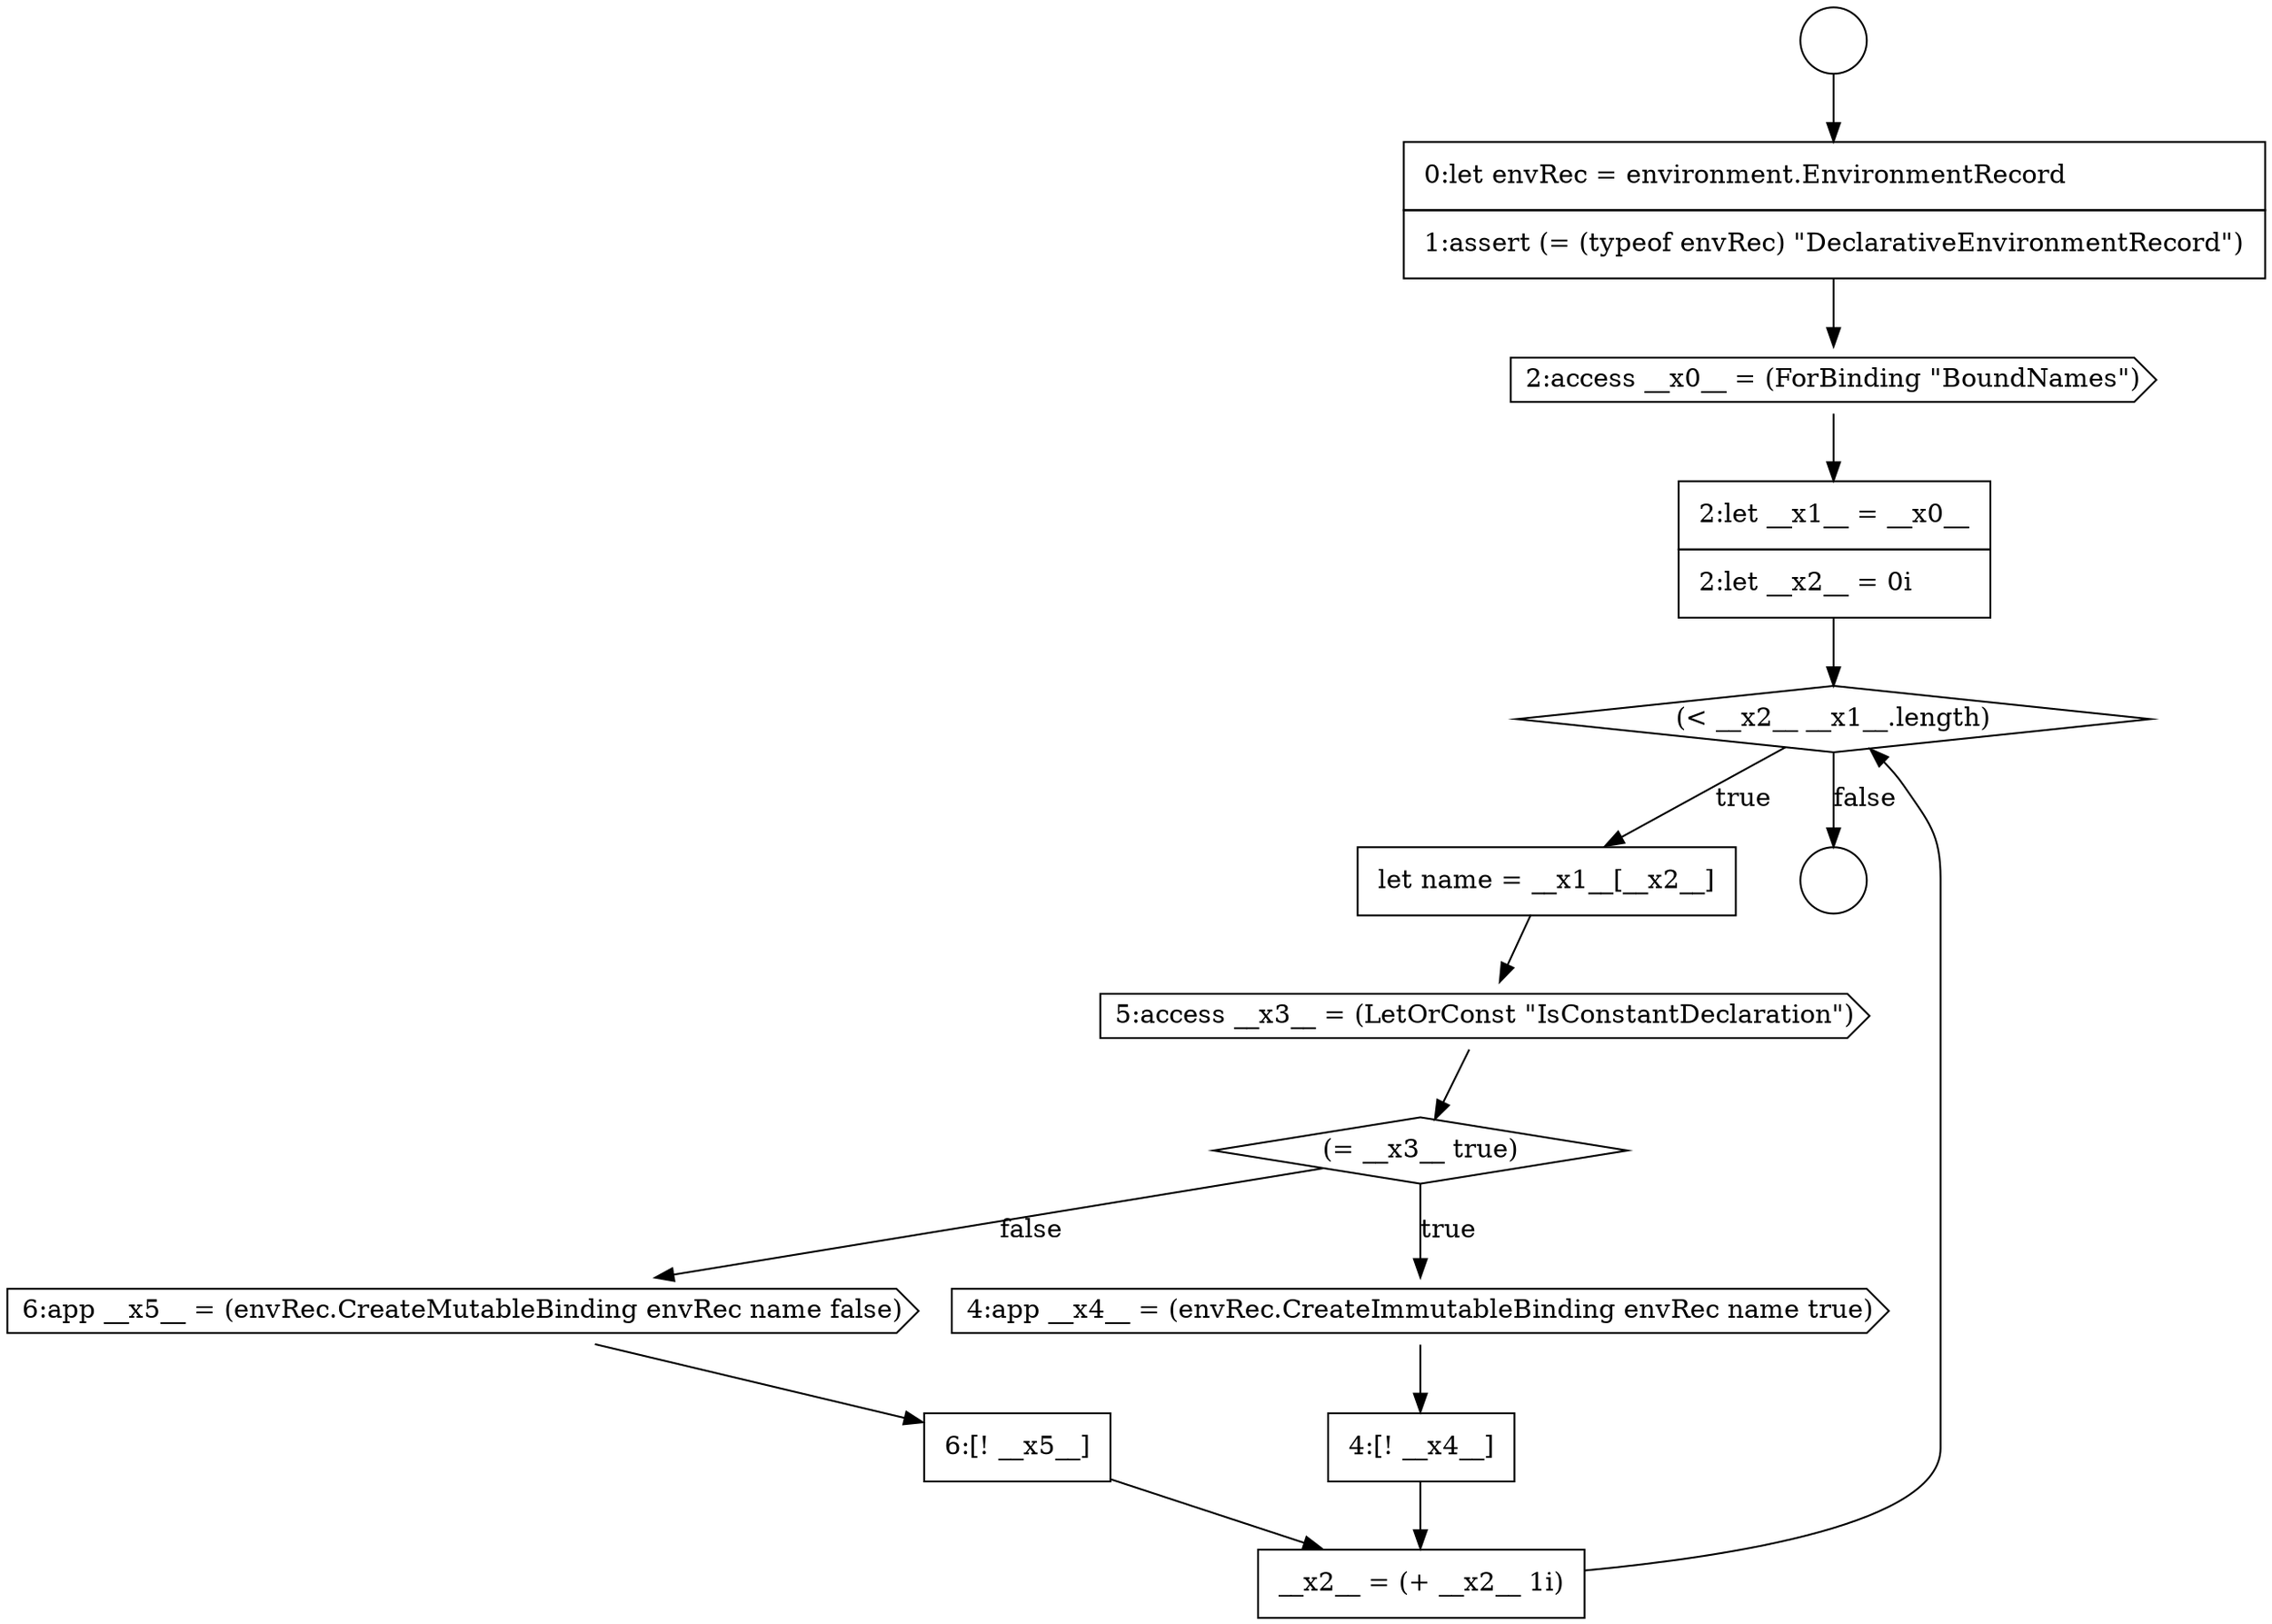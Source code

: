 digraph {
  node6602 [shape=none, margin=0, label=<<font color="black">
    <table border="0" cellborder="1" cellspacing="0" cellpadding="10">
      <tr><td align="left">0:let envRec = environment.EnvironmentRecord</td></tr>
      <tr><td align="left">1:assert (= (typeof envRec) &quot;DeclarativeEnvironmentRecord&quot;)</td></tr>
    </table>
  </font>> color="black" fillcolor="white" style=filled]
  node6608 [shape=diamond, label=<<font color="black">(= __x3__ true)</font>> color="black" fillcolor="white" style=filled]
  node6611 [shape=cds, label=<<font color="black">6:app __x5__ = (envRec.CreateMutableBinding envRec name false)</font>> color="black" fillcolor="white" style=filled]
  node6605 [shape=diamond, label=<<font color="black">(&lt; __x2__ __x1__.length)</font>> color="black" fillcolor="white" style=filled]
  node6603 [shape=cds, label=<<font color="black">2:access __x0__ = (ForBinding &quot;BoundNames&quot;)</font>> color="black" fillcolor="white" style=filled]
  node6610 [shape=none, margin=0, label=<<font color="black">
    <table border="0" cellborder="1" cellspacing="0" cellpadding="10">
      <tr><td align="left">4:[! __x4__]</td></tr>
    </table>
  </font>> color="black" fillcolor="white" style=filled]
  node6606 [shape=none, margin=0, label=<<font color="black">
    <table border="0" cellborder="1" cellspacing="0" cellpadding="10">
      <tr><td align="left">let name = __x1__[__x2__]</td></tr>
    </table>
  </font>> color="black" fillcolor="white" style=filled]
  node6609 [shape=cds, label=<<font color="black">4:app __x4__ = (envRec.CreateImmutableBinding envRec name true)</font>> color="black" fillcolor="white" style=filled]
  node6601 [shape=circle label=" " color="black" fillcolor="white" style=filled]
  node6607 [shape=cds, label=<<font color="black">5:access __x3__ = (LetOrConst &quot;IsConstantDeclaration&quot;)</font>> color="black" fillcolor="white" style=filled]
  node6600 [shape=circle label=" " color="black" fillcolor="white" style=filled]
  node6612 [shape=none, margin=0, label=<<font color="black">
    <table border="0" cellborder="1" cellspacing="0" cellpadding="10">
      <tr><td align="left">6:[! __x5__]</td></tr>
    </table>
  </font>> color="black" fillcolor="white" style=filled]
  node6613 [shape=none, margin=0, label=<<font color="black">
    <table border="0" cellborder="1" cellspacing="0" cellpadding="10">
      <tr><td align="left">__x2__ = (+ __x2__ 1i)</td></tr>
    </table>
  </font>> color="black" fillcolor="white" style=filled]
  node6604 [shape=none, margin=0, label=<<font color="black">
    <table border="0" cellborder="1" cellspacing="0" cellpadding="10">
      <tr><td align="left">2:let __x1__ = __x0__</td></tr>
      <tr><td align="left">2:let __x2__ = 0i</td></tr>
    </table>
  </font>> color="black" fillcolor="white" style=filled]
  node6600 -> node6602 [ color="black"]
  node6604 -> node6605 [ color="black"]
  node6603 -> node6604 [ color="black"]
  node6607 -> node6608 [ color="black"]
  node6609 -> node6610 [ color="black"]
  node6610 -> node6613 [ color="black"]
  node6608 -> node6609 [label=<<font color="black">true</font>> color="black"]
  node6608 -> node6611 [label=<<font color="black">false</font>> color="black"]
  node6605 -> node6606 [label=<<font color="black">true</font>> color="black"]
  node6605 -> node6601 [label=<<font color="black">false</font>> color="black"]
  node6612 -> node6613 [ color="black"]
  node6606 -> node6607 [ color="black"]
  node6602 -> node6603 [ color="black"]
  node6613 -> node6605 [ color="black"]
  node6611 -> node6612 [ color="black"]
}
